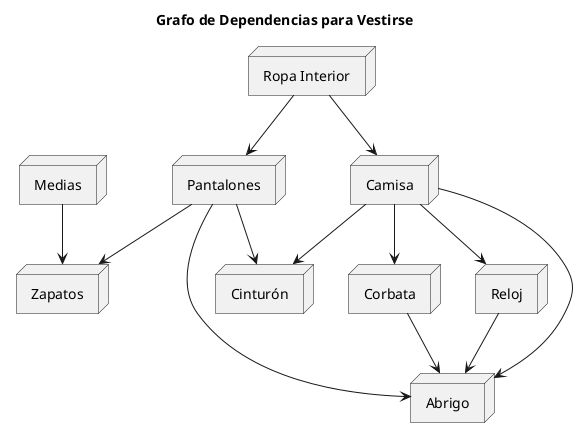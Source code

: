 @startuml Vestirse
title Grafo de Dependencias para Vestirse

node "Ropa Interior" as RI
node "Medias" as MED
node "Pantalones" as PAN
node "Camisa" as CAM
node "Zapatos" as ZAP
node "Cinturón" as CIN
node "Corbata" as COR
node "Reloj" as REL
node "Abrigo" as ABR

RI --> PAN
RI --> CAM

MED --> ZAP

PAN --> ZAP
PAN --> CIN
PAN --> ABR

CAM --> CIN
CAM --> COR
CAM --> REL
CAM --> ABR

COR --> ABR

REL --> ABR

@enduml